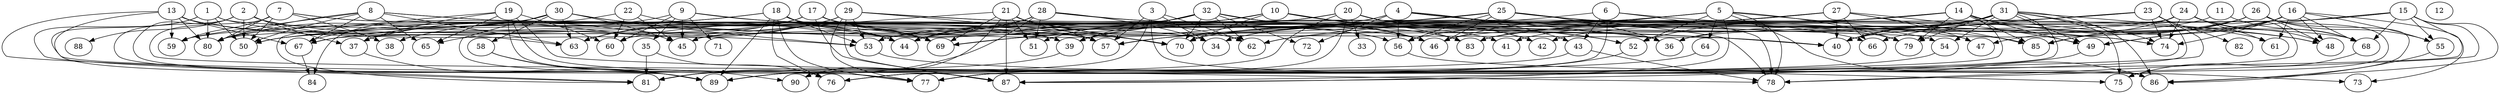 // DAG automatically generated by daggen at Wed Apr 12 12:23:00 2017
// ./daggen --dot -n 90 --jump=5 --fat=0.8 --regularity=0.8 --density=0.2 
digraph G {
  1 [size="8589934592", alpha="0.17"]
  1 -> 39 [size ="33554432"]
  1 -> 40 [size ="33554432"]
  1 -> 50 [size ="33554432"]
  1 -> 76 [size ="33554432"]
  1 -> 80 [size ="33554432"]
  1 -> 81 [size ="33554432"]
  2 [size="1073741824000", alpha="0.16"]
  2 -> 37 [size ="838860800"]
  2 -> 50 [size ="838860800"]
  2 -> 63 [size ="838860800"]
  2 -> 69 [size ="838860800"]
  2 -> 76 [size ="838860800"]
  2 -> 88 [size ="838860800"]
  2 -> 89 [size ="838860800"]
  3 [size="5120809933", alpha="0.16"]
  3 -> 34 [size ="134217728"]
  3 -> 57 [size ="134217728"]
  3 -> 62 [size ="134217728"]
  3 -> 86 [size ="134217728"]
  3 -> 89 [size ="134217728"]
  4 [size="292626506193", alpha="0.05"]
  4 -> 36 [size ="679477248"]
  4 -> 39 [size ="679477248"]
  4 -> 43 [size ="679477248"]
  4 -> 56 [size ="679477248"]
  4 -> 69 [size ="679477248"]
  4 -> 72 [size ="679477248"]
  4 -> 74 [size ="679477248"]
  5 [size="3155783300", alpha="0.12"]
  5 -> 47 [size ="75497472"]
  5 -> 52 [size ="75497472"]
  5 -> 62 [size ="75497472"]
  5 -> 64 [size ="75497472"]
  5 -> 70 [size ="75497472"]
  5 -> 78 [size ="75497472"]
  5 -> 79 [size ="75497472"]
  5 -> 83 [size ="75497472"]
  5 -> 86 [size ="75497472"]
  5 -> 87 [size ="75497472"]
  6 [size="231928233984", alpha="0.04"]
  6 -> 43 [size ="301989888"]
  6 -> 61 [size ="301989888"]
  6 -> 70 [size ="301989888"]
  6 -> 76 [size ="301989888"]
  6 -> 78 [size ="301989888"]
  7 [size="24377926334", alpha="0.16"]
  7 -> 38 [size ="679477248"]
  7 -> 39 [size ="679477248"]
  7 -> 46 [size ="679477248"]
  7 -> 50 [size ="679477248"]
  7 -> 59 [size ="679477248"]
  7 -> 80 [size ="679477248"]
  7 -> 86 [size ="679477248"]
  8 [size="18114282658", alpha="0.12"]
  8 -> 34 [size ="301989888"]
  8 -> 50 [size ="301989888"]
  8 -> 57 [size ="301989888"]
  8 -> 59 [size ="301989888"]
  8 -> 63 [size ="301989888"]
  8 -> 65 [size ="301989888"]
  8 -> 67 [size ="301989888"]
  8 -> 80 [size ="301989888"]
  9 [size="368293445632", alpha="0.11"]
  9 -> 35 [size ="411041792"]
  9 -> 37 [size ="411041792"]
  9 -> 45 [size ="411041792"]
  9 -> 57 [size ="411041792"]
  9 -> 60 [size ="411041792"]
  9 -> 71 [size ="411041792"]
  9 -> 74 [size ="411041792"]
  10 [size="8589934592", alpha="0.06"]
  10 -> 40 [size ="33554432"]
  10 -> 42 [size ="33554432"]
  10 -> 60 [size ="33554432"]
  10 -> 69 [size ="33554432"]
  10 -> 70 [size ="33554432"]
  10 -> 83 [size ="33554432"]
  11 [size="48234331204", alpha="0.02"]
  11 -> 42 [size ="75497472"]
  11 -> 68 [size ="75497472"]
  12 [size="276642994269", alpha="0.13"]
  13 [size="14819117742", alpha="0.12"]
  13 -> 44 [size ="33554432"]
  13 -> 53 [size ="33554432"]
  13 -> 59 [size ="33554432"]
  13 -> 67 [size ="33554432"]
  13 -> 77 [size ="33554432"]
  13 -> 80 [size ="33554432"]
  13 -> 81 [size ="33554432"]
  14 [size="302698323523", alpha="0.04"]
  14 -> 41 [size ="209715200"]
  14 -> 48 [size ="209715200"]
  14 -> 49 [size ="209715200"]
  14 -> 77 [size ="209715200"]
  14 -> 79 [size ="209715200"]
  14 -> 80 [size ="209715200"]
  14 -> 83 [size ="209715200"]
  14 -> 85 [size ="209715200"]
  15 [size="11889940438", alpha="0.18"]
  15 -> 36 [size ="209715200"]
  15 -> 46 [size ="209715200"]
  15 -> 49 [size ="209715200"]
  15 -> 55 [size ="209715200"]
  15 -> 68 [size ="209715200"]
  15 -> 76 [size ="209715200"]
  15 -> 78 [size ="209715200"]
  15 -> 86 [size ="209715200"]
  16 [size="8742226763", alpha="0.08"]
  16 -> 36 [size ="679477248"]
  16 -> 48 [size ="679477248"]
  16 -> 49 [size ="679477248"]
  16 -> 55 [size ="679477248"]
  16 -> 61 [size ="679477248"]
  16 -> 66 [size ="679477248"]
  16 -> 68 [size ="679477248"]
  16 -> 73 [size ="679477248"]
  16 -> 74 [size ="679477248"]
  17 [size="782757789696", alpha="0.16"]
  17 -> 37 [size ="679477248"]
  17 -> 50 [size ="679477248"]
  17 -> 56 [size ="679477248"]
  17 -> 62 [size ="679477248"]
  17 -> 63 [size ="679477248"]
  17 -> 66 [size ="679477248"]
  17 -> 69 [size ="679477248"]
  17 -> 87 [size ="679477248"]
  18 [size="11354130717", alpha="0.17"]
  18 -> 44 [size ="411041792"]
  18 -> 53 [size ="411041792"]
  18 -> 56 [size ="411041792"]
  18 -> 67 [size ="411041792"]
  18 -> 70 [size ="411041792"]
  18 -> 76 [size ="411041792"]
  18 -> 77 [size ="411041792"]
  18 -> 80 [size ="411041792"]
  18 -> 89 [size ="411041792"]
  19 [size="274112877688", alpha="0.04"]
  19 -> 37 [size ="536870912"]
  19 -> 60 [size ="536870912"]
  19 -> 65 [size ="536870912"]
  19 -> 77 [size ="536870912"]
  19 -> 78 [size ="536870912"]
  19 -> 81 [size ="536870912"]
  19 -> 87 [size ="536870912"]
  20 [size="344953085308", alpha="0.17"]
  20 -> 33 [size ="536870912"]
  20 -> 42 [size ="536870912"]
  20 -> 52 [size ="536870912"]
  20 -> 53 [size ="536870912"]
  20 -> 59 [size ="536870912"]
  20 -> 79 [size ="536870912"]
  20 -> 89 [size ="536870912"]
  20 -> 90 [size ="536870912"]
  21 [size="231928233984", alpha="0.18"]
  21 -> 45 [size ="301989888"]
  21 -> 46 [size ="301989888"]
  21 -> 51 [size ="301989888"]
  21 -> 57 [size ="301989888"]
  21 -> 69 [size ="301989888"]
  21 -> 70 [size ="301989888"]
  21 -> 87 [size ="301989888"]
  21 -> 90 [size ="301989888"]
  22 [size="19022060384", alpha="0.08"]
  22 -> 45 [size ="838860800"]
  22 -> 60 [size ="838860800"]
  22 -> 69 [size ="838860800"]
  22 -> 84 [size ="838860800"]
  23 [size="821204199", alpha="0.19"]
  23 -> 40 [size ="75497472"]
  23 -> 45 [size ="75497472"]
  23 -> 53 [size ="75497472"]
  23 -> 74 [size ="75497472"]
  23 -> 77 [size ="75497472"]
  23 -> 82 [size ="75497472"]
  23 -> 87 [size ="75497472"]
  24 [size="4111862712", alpha="0.19"]
  24 -> 44 [size ="75497472"]
  24 -> 48 [size ="75497472"]
  24 -> 61 [size ="75497472"]
  24 -> 67 [size ="75497472"]
  24 -> 68 [size ="75497472"]
  24 -> 74 [size ="75497472"]
  24 -> 78 [size ="75497472"]
  24 -> 85 [size ="75497472"]
  25 [size="782757789696", alpha="0.10"]
  25 -> 36 [size ="679477248"]
  25 -> 46 [size ="679477248"]
  25 -> 50 [size ="679477248"]
  25 -> 54 [size ="679477248"]
  25 -> 56 [size ="679477248"]
  25 -> 57 [size ="679477248"]
  25 -> 68 [size ="679477248"]
  25 -> 78 [size ="679477248"]
  26 [size="23044800286", alpha="0.07"]
  26 -> 34 [size ="411041792"]
  26 -> 40 [size ="411041792"]
  26 -> 47 [size ="411041792"]
  26 -> 48 [size ="411041792"]
  26 -> 55 [size ="411041792"]
  26 -> 75 [size ="411041792"]
  26 -> 85 [size ="411041792"]
  26 -> 86 [size ="411041792"]
  27 [size="852249031", alpha="0.16"]
  27 -> 34 [size ="33554432"]
  27 -> 40 [size ="33554432"]
  27 -> 46 [size ="33554432"]
  27 -> 47 [size ="33554432"]
  27 -> 49 [size ="33554432"]
  27 -> 56 [size ="33554432"]
  27 -> 57 [size ="33554432"]
  27 -> 66 [size ="33554432"]
  27 -> 85 [size ="33554432"]
  28 [size="368293445632", alpha="0.02"]
  28 -> 34 [size ="411041792"]
  28 -> 41 [size ="411041792"]
  28 -> 44 [size ="411041792"]
  28 -> 51 [size ="411041792"]
  28 -> 63 [size ="411041792"]
  28 -> 81 [size ="411041792"]
  28 -> 85 [size ="411041792"]
  29 [size="78441276143", alpha="0.10"]
  29 -> 36 [size ="301989888"]
  29 -> 38 [size ="301989888"]
  29 -> 53 [size ="301989888"]
  29 -> 63 [size ="301989888"]
  29 -> 65 [size ="301989888"]
  29 -> 70 [size ="301989888"]
  29 -> 77 [size ="301989888"]
  29 -> 83 [size ="301989888"]
  29 -> 87 [size ="301989888"]
  30 [size="36115868400", alpha="0.09"]
  30 -> 44 [size ="134217728"]
  30 -> 45 [size ="134217728"]
  30 -> 53 [size ="134217728"]
  30 -> 58 [size ="134217728"]
  30 -> 63 [size ="134217728"]
  30 -> 67 [size ="134217728"]
  30 -> 80 [size ="134217728"]
  30 -> 89 [size ="134217728"]
  31 [size="8589934592", alpha="0.05"]
  31 -> 39 [size ="33554432"]
  31 -> 40 [size ="33554432"]
  31 -> 48 [size ="33554432"]
  31 -> 49 [size ="33554432"]
  31 -> 52 [size ="33554432"]
  31 -> 54 [size ="33554432"]
  31 -> 62 [size ="33554432"]
  31 -> 74 [size ="33554432"]
  31 -> 75 [size ="33554432"]
  31 -> 77 [size ="33554432"]
  31 -> 79 [size ="33554432"]
  31 -> 86 [size ="33554432"]
  32 [size="8589934592", alpha="0.17"]
  32 -> 39 [size ="33554432"]
  32 -> 40 [size ="33554432"]
  32 -> 44 [size ="33554432"]
  32 -> 46 [size ="33554432"]
  32 -> 50 [size ="33554432"]
  32 -> 51 [size ="33554432"]
  32 -> 52 [size ="33554432"]
  32 -> 62 [size ="33554432"]
  32 -> 70 [size ="33554432"]
  32 -> 72 [size ="33554432"]
  33 [size="8589934592", alpha="0.14"]
  34 [size="844862765125", alpha="0.17"]
  35 [size="8589934592", alpha="0.12"]
  35 -> 76 [size ="33554432"]
  35 -> 81 [size ="33554432"]
  36 [size="16151658682", alpha="0.10"]
  37 [size="68719476736", alpha="0.12"]
  37 -> 89 [size ="134217728"]
  38 [size="1005863307517", alpha="0.18"]
  39 [size="1005996829", alpha="0.01"]
  39 -> 81 [size ="33554432"]
  40 [size="907521883", alpha="0.02"]
  41 [size="68719476736", alpha="0.01"]
  42 [size="46469434950", alpha="0.18"]
  43 [size="231928233984", alpha="0.10"]
  43 -> 78 [size ="301989888"]
  43 -> 89 [size ="301989888"]
  44 [size="15951513490", alpha="0.02"]
  45 [size="46917059483", alpha="0.16"]
  46 [size="782757789696", alpha="0.18"]
  47 [size="4351306704", alpha="0.04"]
  48 [size="6960168122", alpha="0.10"]
  49 [size="1073741824000", alpha="0.18"]
  49 -> 87 [size ="838860800"]
  50 [size="30377601391", alpha="0.09"]
  51 [size="19735376917", alpha="0.18"]
  52 [size="24345273874", alpha="0.13"]
  52 -> 77 [size ="411041792"]
  53 [size="39945857750", alpha="0.15"]
  53 -> 75 [size ="838860800"]
  54 [size="134217728000", alpha="0.11"]
  54 -> 76 [size ="209715200"]
  55 [size="8589934592", alpha="0.06"]
  55 -> 86 [size ="33554432"]
  56 [size="134217728000", alpha="0.07"]
  56 -> 73 [size ="209715200"]
  57 [size="68719476736", alpha="0.04"]
  58 [size="782757789696", alpha="0.19"]
  58 -> 89 [size ="679477248"]
  58 -> 90 [size ="679477248"]
  59 [size="134217728000", alpha="0.19"]
  60 [size="16799538509", alpha="0.08"]
  61 [size="110951809715", alpha="0.20"]
  62 [size="6990237388", alpha="0.06"]
  63 [size="134217728000", alpha="0.14"]
  64 [size="152370627373", alpha="0.14"]
  64 -> 81 [size ="209715200"]
  65 [size="11399196876", alpha="0.13"]
  66 [size="122102026896", alpha="0.12"]
  67 [size="1058121225", alpha="0.11"]
  67 -> 84 [size ="33554432"]
  68 [size="55551833340", alpha="0.17"]
  68 -> 75 [size ="134217728"]
  69 [size="28991029248", alpha="0.09"]
  70 [size="782757789696", alpha="0.05"]
  71 [size="13842032936", alpha="0.03"]
  72 [size="849352234744", alpha="0.09"]
  73 [size="28991029248", alpha="0.09"]
  74 [size="68719476736", alpha="0.07"]
  75 [size="8589934592", alpha="0.07"]
  76 [size="800463213108", alpha="0.20"]
  77 [size="1429617232901", alpha="0.17"]
  78 [size="3497973398", alpha="0.02"]
  79 [size="2834265123", alpha="0.03"]
  80 [size="10522348469", alpha="0.03"]
  81 [size="852643943280", alpha="0.01"]
  82 [size="9013479947", alpha="0.09"]
  83 [size="86806842552", alpha="0.00"]
  84 [size="108016505551", alpha="0.04"]
  85 [size="714002786550", alpha="0.07"]
  86 [size="368293445632", alpha="0.01"]
  87 [size="28991029248", alpha="0.03"]
  88 [size="30049368094", alpha="0.11"]
  89 [size="23814599667", alpha="0.19"]
  90 [size="76607227420", alpha="0.15"]
}
